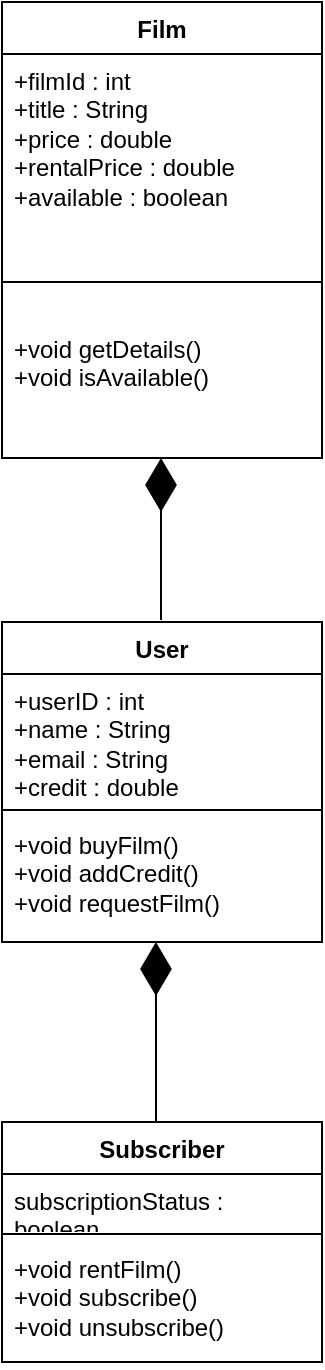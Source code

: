 <mxfile version="28.2.8">
  <diagram name="Sayfa -1" id="FVBPmZg-joDuCTHgx-gU">
    <mxGraphModel dx="694" dy="696" grid="1" gridSize="10" guides="1" tooltips="1" connect="1" arrows="1" fold="1" page="1" pageScale="1" pageWidth="827" pageHeight="1169" math="0" shadow="0">
      <root>
        <mxCell id="0" />
        <mxCell id="1" parent="0" />
        <mxCell id="KOfYPCYiNsVfVRoXE561-8" value="Film" style="swimlane;fontStyle=1;align=center;verticalAlign=top;childLayout=stackLayout;horizontal=1;startSize=26;horizontalStack=0;resizeParent=1;resizeParentMax=0;resizeLast=0;collapsible=1;marginBottom=0;whiteSpace=wrap;html=1;" vertex="1" parent="1">
          <mxGeometry x="220" y="50" width="160" height="228" as="geometry" />
        </mxCell>
        <mxCell id="KOfYPCYiNsVfVRoXE561-9" value="+filmId : int&lt;div&gt;+title : String&lt;/div&gt;&lt;div&gt;+price : double&amp;nbsp;&lt;/div&gt;&lt;div&gt;+rentalPrice : double&lt;/div&gt;&lt;div&gt;+available : boolean&lt;/div&gt;" style="text;strokeColor=none;fillColor=none;align=left;verticalAlign=top;spacingLeft=4;spacingRight=4;overflow=hidden;rotatable=0;points=[[0,0.5],[1,0.5]];portConstraint=eastwest;whiteSpace=wrap;html=1;" vertex="1" parent="KOfYPCYiNsVfVRoXE561-8">
          <mxGeometry y="26" width="160" height="94" as="geometry" />
        </mxCell>
        <mxCell id="KOfYPCYiNsVfVRoXE561-10" value="" style="line;strokeWidth=1;fillColor=none;align=left;verticalAlign=middle;spacingTop=-1;spacingLeft=3;spacingRight=3;rotatable=0;labelPosition=right;points=[];portConstraint=eastwest;strokeColor=inherit;" vertex="1" parent="KOfYPCYiNsVfVRoXE561-8">
          <mxGeometry y="120" width="160" height="40" as="geometry" />
        </mxCell>
        <mxCell id="KOfYPCYiNsVfVRoXE561-11" value="+void getDetails()&lt;div&gt;+void isAvailable()&lt;/div&gt;" style="text;strokeColor=none;fillColor=none;align=left;verticalAlign=top;spacingLeft=4;spacingRight=4;overflow=hidden;rotatable=0;points=[[0,0.5],[1,0.5]];portConstraint=eastwest;whiteSpace=wrap;html=1;" vertex="1" parent="KOfYPCYiNsVfVRoXE561-8">
          <mxGeometry y="160" width="160" height="68" as="geometry" />
        </mxCell>
        <mxCell id="KOfYPCYiNsVfVRoXE561-12" value="" style="endArrow=diamondThin;endFill=1;endSize=24;html=1;rounded=0;entryX=0.55;entryY=1.015;entryDx=0;entryDy=0;entryPerimeter=0;" edge="1" parent="1">
          <mxGeometry width="160" relative="1" as="geometry">
            <mxPoint x="299.5" y="358.98" as="sourcePoint" />
            <mxPoint x="299.5" y="278" as="targetPoint" />
          </mxGeometry>
        </mxCell>
        <mxCell id="KOfYPCYiNsVfVRoXE561-13" value="User" style="swimlane;fontStyle=1;align=center;verticalAlign=top;childLayout=stackLayout;horizontal=1;startSize=26;horizontalStack=0;resizeParent=1;resizeParentMax=0;resizeLast=0;collapsible=1;marginBottom=0;whiteSpace=wrap;html=1;" vertex="1" parent="1">
          <mxGeometry x="220" y="360" width="160" height="160" as="geometry" />
        </mxCell>
        <mxCell id="KOfYPCYiNsVfVRoXE561-14" value="+userID : int&lt;div&gt;+name : String&lt;/div&gt;&lt;div&gt;+email : String&lt;/div&gt;&lt;div&gt;+credit : double&lt;/div&gt;" style="text;strokeColor=none;fillColor=none;align=left;verticalAlign=top;spacingLeft=4;spacingRight=4;overflow=hidden;rotatable=0;points=[[0,0.5],[1,0.5]];portConstraint=eastwest;whiteSpace=wrap;html=1;" vertex="1" parent="KOfYPCYiNsVfVRoXE561-13">
          <mxGeometry y="26" width="160" height="64" as="geometry" />
        </mxCell>
        <mxCell id="KOfYPCYiNsVfVRoXE561-15" value="" style="line;strokeWidth=1;fillColor=none;align=left;verticalAlign=middle;spacingTop=-1;spacingLeft=3;spacingRight=3;rotatable=0;labelPosition=right;points=[];portConstraint=eastwest;strokeColor=inherit;" vertex="1" parent="KOfYPCYiNsVfVRoXE561-13">
          <mxGeometry y="90" width="160" height="8" as="geometry" />
        </mxCell>
        <mxCell id="KOfYPCYiNsVfVRoXE561-16" value="+void buyFilm()&lt;div&gt;+void addCredit()&lt;/div&gt;&lt;div&gt;+void requestFilm()&lt;/div&gt;" style="text;strokeColor=none;fillColor=none;align=left;verticalAlign=top;spacingLeft=4;spacingRight=4;overflow=hidden;rotatable=0;points=[[0,0.5],[1,0.5]];portConstraint=eastwest;whiteSpace=wrap;html=1;" vertex="1" parent="KOfYPCYiNsVfVRoXE561-13">
          <mxGeometry y="98" width="160" height="62" as="geometry" />
        </mxCell>
        <mxCell id="KOfYPCYiNsVfVRoXE561-17" value="" style="endArrow=diamondThin;endFill=1;endSize=24;html=1;rounded=0;entryX=0.481;entryY=1;entryDx=0;entryDy=0;entryPerimeter=0;" edge="1" parent="1" target="KOfYPCYiNsVfVRoXE561-16">
          <mxGeometry width="160" relative="1" as="geometry">
            <mxPoint x="297" y="610" as="sourcePoint" />
            <mxPoint x="300" y="530" as="targetPoint" />
            <Array as="points">
              <mxPoint x="297" y="560" />
            </Array>
          </mxGeometry>
        </mxCell>
        <mxCell id="KOfYPCYiNsVfVRoXE561-18" value="Subscriber" style="swimlane;fontStyle=1;align=center;verticalAlign=top;childLayout=stackLayout;horizontal=1;startSize=26;horizontalStack=0;resizeParent=1;resizeParentMax=0;resizeLast=0;collapsible=1;marginBottom=0;whiteSpace=wrap;html=1;" vertex="1" parent="1">
          <mxGeometry x="220" y="610" width="160" height="120" as="geometry" />
        </mxCell>
        <mxCell id="KOfYPCYiNsVfVRoXE561-19" value="subscriptionStatus : boolean" style="text;strokeColor=none;fillColor=none;align=left;verticalAlign=top;spacingLeft=4;spacingRight=4;overflow=hidden;rotatable=0;points=[[0,0.5],[1,0.5]];portConstraint=eastwest;whiteSpace=wrap;html=1;" vertex="1" parent="KOfYPCYiNsVfVRoXE561-18">
          <mxGeometry y="26" width="160" height="26" as="geometry" />
        </mxCell>
        <mxCell id="KOfYPCYiNsVfVRoXE561-20" value="" style="line;strokeWidth=1;fillColor=none;align=left;verticalAlign=middle;spacingTop=-1;spacingLeft=3;spacingRight=3;rotatable=0;labelPosition=right;points=[];portConstraint=eastwest;strokeColor=inherit;" vertex="1" parent="KOfYPCYiNsVfVRoXE561-18">
          <mxGeometry y="52" width="160" height="8" as="geometry" />
        </mxCell>
        <mxCell id="KOfYPCYiNsVfVRoXE561-21" value="+void rentFilm()&lt;div&gt;+void subscribe()&lt;/div&gt;&lt;div&gt;+void unsubscribe()&lt;/div&gt;" style="text;strokeColor=none;fillColor=none;align=left;verticalAlign=top;spacingLeft=4;spacingRight=4;overflow=hidden;rotatable=0;points=[[0,0.5],[1,0.5]];portConstraint=eastwest;whiteSpace=wrap;html=1;" vertex="1" parent="KOfYPCYiNsVfVRoXE561-18">
          <mxGeometry y="60" width="160" height="60" as="geometry" />
        </mxCell>
      </root>
    </mxGraphModel>
  </diagram>
</mxfile>
